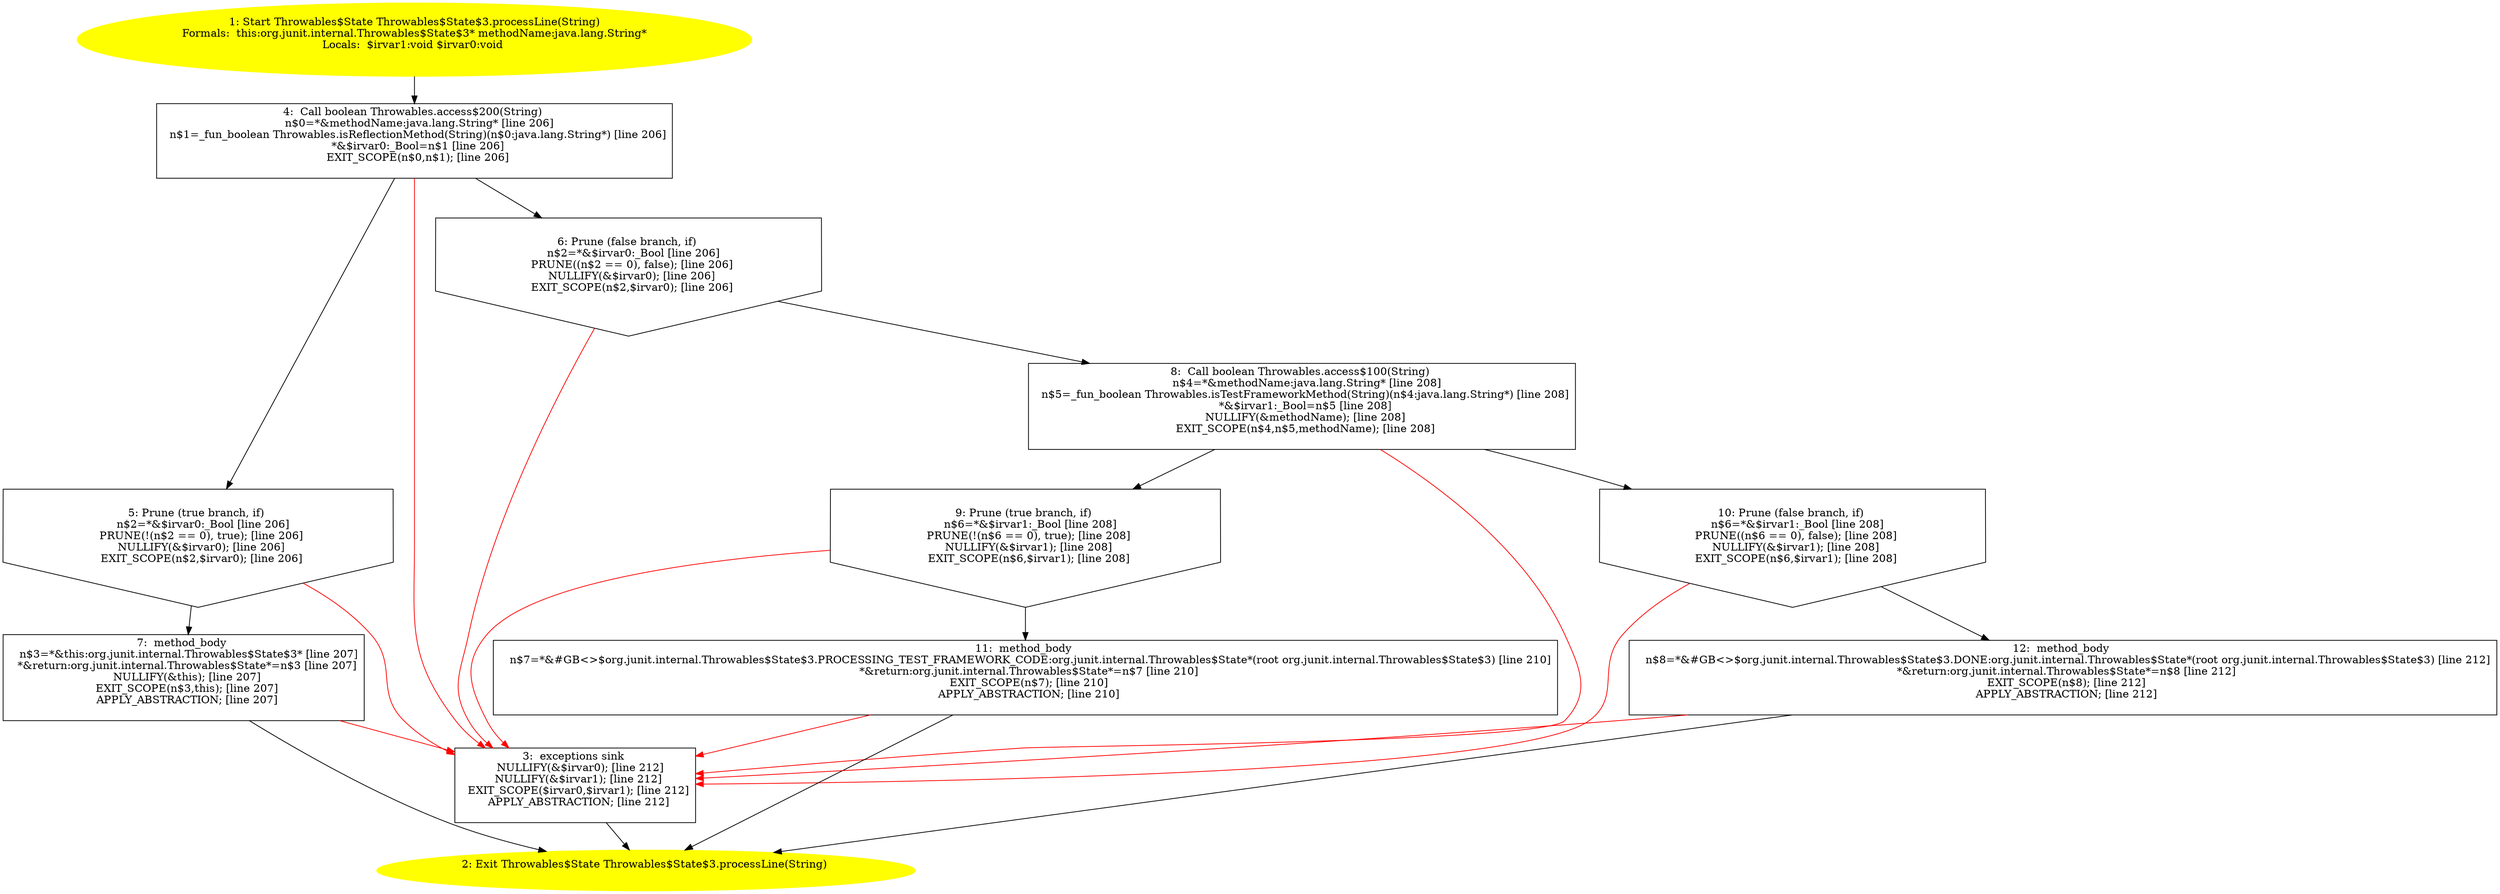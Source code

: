 /* @generated */
digraph cfg {
"org.junit.internal.Throwables$State$3.processLine(java.lang.String):org.junit.internal.Throwables$St.67a6d998311209880e6956da708bb67e_1" [label="1: Start Throwables$State Throwables$State$3.processLine(String)\nFormals:  this:org.junit.internal.Throwables$State$3* methodName:java.lang.String*\nLocals:  $irvar1:void $irvar0:void \n  " color=yellow style=filled]
	

	 "org.junit.internal.Throwables$State$3.processLine(java.lang.String):org.junit.internal.Throwables$St.67a6d998311209880e6956da708bb67e_1" -> "org.junit.internal.Throwables$State$3.processLine(java.lang.String):org.junit.internal.Throwables$St.67a6d998311209880e6956da708bb67e_4" ;
"org.junit.internal.Throwables$State$3.processLine(java.lang.String):org.junit.internal.Throwables$St.67a6d998311209880e6956da708bb67e_2" [label="2: Exit Throwables$State Throwables$State$3.processLine(String) \n  " color=yellow style=filled]
	

"org.junit.internal.Throwables$State$3.processLine(java.lang.String):org.junit.internal.Throwables$St.67a6d998311209880e6956da708bb67e_3" [label="3:  exceptions sink \n   NULLIFY(&$irvar0); [line 212]\n  NULLIFY(&$irvar1); [line 212]\n  EXIT_SCOPE($irvar0,$irvar1); [line 212]\n  APPLY_ABSTRACTION; [line 212]\n " shape="box"]
	

	 "org.junit.internal.Throwables$State$3.processLine(java.lang.String):org.junit.internal.Throwables$St.67a6d998311209880e6956da708bb67e_3" -> "org.junit.internal.Throwables$State$3.processLine(java.lang.String):org.junit.internal.Throwables$St.67a6d998311209880e6956da708bb67e_2" ;
"org.junit.internal.Throwables$State$3.processLine(java.lang.String):org.junit.internal.Throwables$St.67a6d998311209880e6956da708bb67e_4" [label="4:  Call boolean Throwables.access$200(String) \n   n$0=*&methodName:java.lang.String* [line 206]\n  n$1=_fun_boolean Throwables.isReflectionMethod(String)(n$0:java.lang.String*) [line 206]\n  *&$irvar0:_Bool=n$1 [line 206]\n  EXIT_SCOPE(n$0,n$1); [line 206]\n " shape="box"]
	

	 "org.junit.internal.Throwables$State$3.processLine(java.lang.String):org.junit.internal.Throwables$St.67a6d998311209880e6956da708bb67e_4" -> "org.junit.internal.Throwables$State$3.processLine(java.lang.String):org.junit.internal.Throwables$St.67a6d998311209880e6956da708bb67e_5" ;
	 "org.junit.internal.Throwables$State$3.processLine(java.lang.String):org.junit.internal.Throwables$St.67a6d998311209880e6956da708bb67e_4" -> "org.junit.internal.Throwables$State$3.processLine(java.lang.String):org.junit.internal.Throwables$St.67a6d998311209880e6956da708bb67e_6" ;
	 "org.junit.internal.Throwables$State$3.processLine(java.lang.String):org.junit.internal.Throwables$St.67a6d998311209880e6956da708bb67e_4" -> "org.junit.internal.Throwables$State$3.processLine(java.lang.String):org.junit.internal.Throwables$St.67a6d998311209880e6956da708bb67e_3" [color="red" ];
"org.junit.internal.Throwables$State$3.processLine(java.lang.String):org.junit.internal.Throwables$St.67a6d998311209880e6956da708bb67e_5" [label="5: Prune (true branch, if) \n   n$2=*&$irvar0:_Bool [line 206]\n  PRUNE(!(n$2 == 0), true); [line 206]\n  NULLIFY(&$irvar0); [line 206]\n  EXIT_SCOPE(n$2,$irvar0); [line 206]\n " shape="invhouse"]
	

	 "org.junit.internal.Throwables$State$3.processLine(java.lang.String):org.junit.internal.Throwables$St.67a6d998311209880e6956da708bb67e_5" -> "org.junit.internal.Throwables$State$3.processLine(java.lang.String):org.junit.internal.Throwables$St.67a6d998311209880e6956da708bb67e_7" ;
	 "org.junit.internal.Throwables$State$3.processLine(java.lang.String):org.junit.internal.Throwables$St.67a6d998311209880e6956da708bb67e_5" -> "org.junit.internal.Throwables$State$3.processLine(java.lang.String):org.junit.internal.Throwables$St.67a6d998311209880e6956da708bb67e_3" [color="red" ];
"org.junit.internal.Throwables$State$3.processLine(java.lang.String):org.junit.internal.Throwables$St.67a6d998311209880e6956da708bb67e_6" [label="6: Prune (false branch, if) \n   n$2=*&$irvar0:_Bool [line 206]\n  PRUNE((n$2 == 0), false); [line 206]\n  NULLIFY(&$irvar0); [line 206]\n  EXIT_SCOPE(n$2,$irvar0); [line 206]\n " shape="invhouse"]
	

	 "org.junit.internal.Throwables$State$3.processLine(java.lang.String):org.junit.internal.Throwables$St.67a6d998311209880e6956da708bb67e_6" -> "org.junit.internal.Throwables$State$3.processLine(java.lang.String):org.junit.internal.Throwables$St.67a6d998311209880e6956da708bb67e_8" ;
	 "org.junit.internal.Throwables$State$3.processLine(java.lang.String):org.junit.internal.Throwables$St.67a6d998311209880e6956da708bb67e_6" -> "org.junit.internal.Throwables$State$3.processLine(java.lang.String):org.junit.internal.Throwables$St.67a6d998311209880e6956da708bb67e_3" [color="red" ];
"org.junit.internal.Throwables$State$3.processLine(java.lang.String):org.junit.internal.Throwables$St.67a6d998311209880e6956da708bb67e_7" [label="7:  method_body \n   n$3=*&this:org.junit.internal.Throwables$State$3* [line 207]\n  *&return:org.junit.internal.Throwables$State*=n$3 [line 207]\n  NULLIFY(&this); [line 207]\n  EXIT_SCOPE(n$3,this); [line 207]\n  APPLY_ABSTRACTION; [line 207]\n " shape="box"]
	

	 "org.junit.internal.Throwables$State$3.processLine(java.lang.String):org.junit.internal.Throwables$St.67a6d998311209880e6956da708bb67e_7" -> "org.junit.internal.Throwables$State$3.processLine(java.lang.String):org.junit.internal.Throwables$St.67a6d998311209880e6956da708bb67e_2" ;
	 "org.junit.internal.Throwables$State$3.processLine(java.lang.String):org.junit.internal.Throwables$St.67a6d998311209880e6956da708bb67e_7" -> "org.junit.internal.Throwables$State$3.processLine(java.lang.String):org.junit.internal.Throwables$St.67a6d998311209880e6956da708bb67e_3" [color="red" ];
"org.junit.internal.Throwables$State$3.processLine(java.lang.String):org.junit.internal.Throwables$St.67a6d998311209880e6956da708bb67e_8" [label="8:  Call boolean Throwables.access$100(String) \n   n$4=*&methodName:java.lang.String* [line 208]\n  n$5=_fun_boolean Throwables.isTestFrameworkMethod(String)(n$4:java.lang.String*) [line 208]\n  *&$irvar1:_Bool=n$5 [line 208]\n  NULLIFY(&methodName); [line 208]\n  EXIT_SCOPE(n$4,n$5,methodName); [line 208]\n " shape="box"]
	

	 "org.junit.internal.Throwables$State$3.processLine(java.lang.String):org.junit.internal.Throwables$St.67a6d998311209880e6956da708bb67e_8" -> "org.junit.internal.Throwables$State$3.processLine(java.lang.String):org.junit.internal.Throwables$St.67a6d998311209880e6956da708bb67e_9" ;
	 "org.junit.internal.Throwables$State$3.processLine(java.lang.String):org.junit.internal.Throwables$St.67a6d998311209880e6956da708bb67e_8" -> "org.junit.internal.Throwables$State$3.processLine(java.lang.String):org.junit.internal.Throwables$St.67a6d998311209880e6956da708bb67e_10" ;
	 "org.junit.internal.Throwables$State$3.processLine(java.lang.String):org.junit.internal.Throwables$St.67a6d998311209880e6956da708bb67e_8" -> "org.junit.internal.Throwables$State$3.processLine(java.lang.String):org.junit.internal.Throwables$St.67a6d998311209880e6956da708bb67e_3" [color="red" ];
"org.junit.internal.Throwables$State$3.processLine(java.lang.String):org.junit.internal.Throwables$St.67a6d998311209880e6956da708bb67e_9" [label="9: Prune (true branch, if) \n   n$6=*&$irvar1:_Bool [line 208]\n  PRUNE(!(n$6 == 0), true); [line 208]\n  NULLIFY(&$irvar1); [line 208]\n  EXIT_SCOPE(n$6,$irvar1); [line 208]\n " shape="invhouse"]
	

	 "org.junit.internal.Throwables$State$3.processLine(java.lang.String):org.junit.internal.Throwables$St.67a6d998311209880e6956da708bb67e_9" -> "org.junit.internal.Throwables$State$3.processLine(java.lang.String):org.junit.internal.Throwables$St.67a6d998311209880e6956da708bb67e_11" ;
	 "org.junit.internal.Throwables$State$3.processLine(java.lang.String):org.junit.internal.Throwables$St.67a6d998311209880e6956da708bb67e_9" -> "org.junit.internal.Throwables$State$3.processLine(java.lang.String):org.junit.internal.Throwables$St.67a6d998311209880e6956da708bb67e_3" [color="red" ];
"org.junit.internal.Throwables$State$3.processLine(java.lang.String):org.junit.internal.Throwables$St.67a6d998311209880e6956da708bb67e_10" [label="10: Prune (false branch, if) \n   n$6=*&$irvar1:_Bool [line 208]\n  PRUNE((n$6 == 0), false); [line 208]\n  NULLIFY(&$irvar1); [line 208]\n  EXIT_SCOPE(n$6,$irvar1); [line 208]\n " shape="invhouse"]
	

	 "org.junit.internal.Throwables$State$3.processLine(java.lang.String):org.junit.internal.Throwables$St.67a6d998311209880e6956da708bb67e_10" -> "org.junit.internal.Throwables$State$3.processLine(java.lang.String):org.junit.internal.Throwables$St.67a6d998311209880e6956da708bb67e_12" ;
	 "org.junit.internal.Throwables$State$3.processLine(java.lang.String):org.junit.internal.Throwables$St.67a6d998311209880e6956da708bb67e_10" -> "org.junit.internal.Throwables$State$3.processLine(java.lang.String):org.junit.internal.Throwables$St.67a6d998311209880e6956da708bb67e_3" [color="red" ];
"org.junit.internal.Throwables$State$3.processLine(java.lang.String):org.junit.internal.Throwables$St.67a6d998311209880e6956da708bb67e_11" [label="11:  method_body \n   n$7=*&#GB<>$org.junit.internal.Throwables$State$3.PROCESSING_TEST_FRAMEWORK_CODE:org.junit.internal.Throwables$State*(root org.junit.internal.Throwables$State$3) [line 210]\n  *&return:org.junit.internal.Throwables$State*=n$7 [line 210]\n  EXIT_SCOPE(n$7); [line 210]\n  APPLY_ABSTRACTION; [line 210]\n " shape="box"]
	

	 "org.junit.internal.Throwables$State$3.processLine(java.lang.String):org.junit.internal.Throwables$St.67a6d998311209880e6956da708bb67e_11" -> "org.junit.internal.Throwables$State$3.processLine(java.lang.String):org.junit.internal.Throwables$St.67a6d998311209880e6956da708bb67e_2" ;
	 "org.junit.internal.Throwables$State$3.processLine(java.lang.String):org.junit.internal.Throwables$St.67a6d998311209880e6956da708bb67e_11" -> "org.junit.internal.Throwables$State$3.processLine(java.lang.String):org.junit.internal.Throwables$St.67a6d998311209880e6956da708bb67e_3" [color="red" ];
"org.junit.internal.Throwables$State$3.processLine(java.lang.String):org.junit.internal.Throwables$St.67a6d998311209880e6956da708bb67e_12" [label="12:  method_body \n   n$8=*&#GB<>$org.junit.internal.Throwables$State$3.DONE:org.junit.internal.Throwables$State*(root org.junit.internal.Throwables$State$3) [line 212]\n  *&return:org.junit.internal.Throwables$State*=n$8 [line 212]\n  EXIT_SCOPE(n$8); [line 212]\n  APPLY_ABSTRACTION; [line 212]\n " shape="box"]
	

	 "org.junit.internal.Throwables$State$3.processLine(java.lang.String):org.junit.internal.Throwables$St.67a6d998311209880e6956da708bb67e_12" -> "org.junit.internal.Throwables$State$3.processLine(java.lang.String):org.junit.internal.Throwables$St.67a6d998311209880e6956da708bb67e_2" ;
	 "org.junit.internal.Throwables$State$3.processLine(java.lang.String):org.junit.internal.Throwables$St.67a6d998311209880e6956da708bb67e_12" -> "org.junit.internal.Throwables$State$3.processLine(java.lang.String):org.junit.internal.Throwables$St.67a6d998311209880e6956da708bb67e_3" [color="red" ];
}
